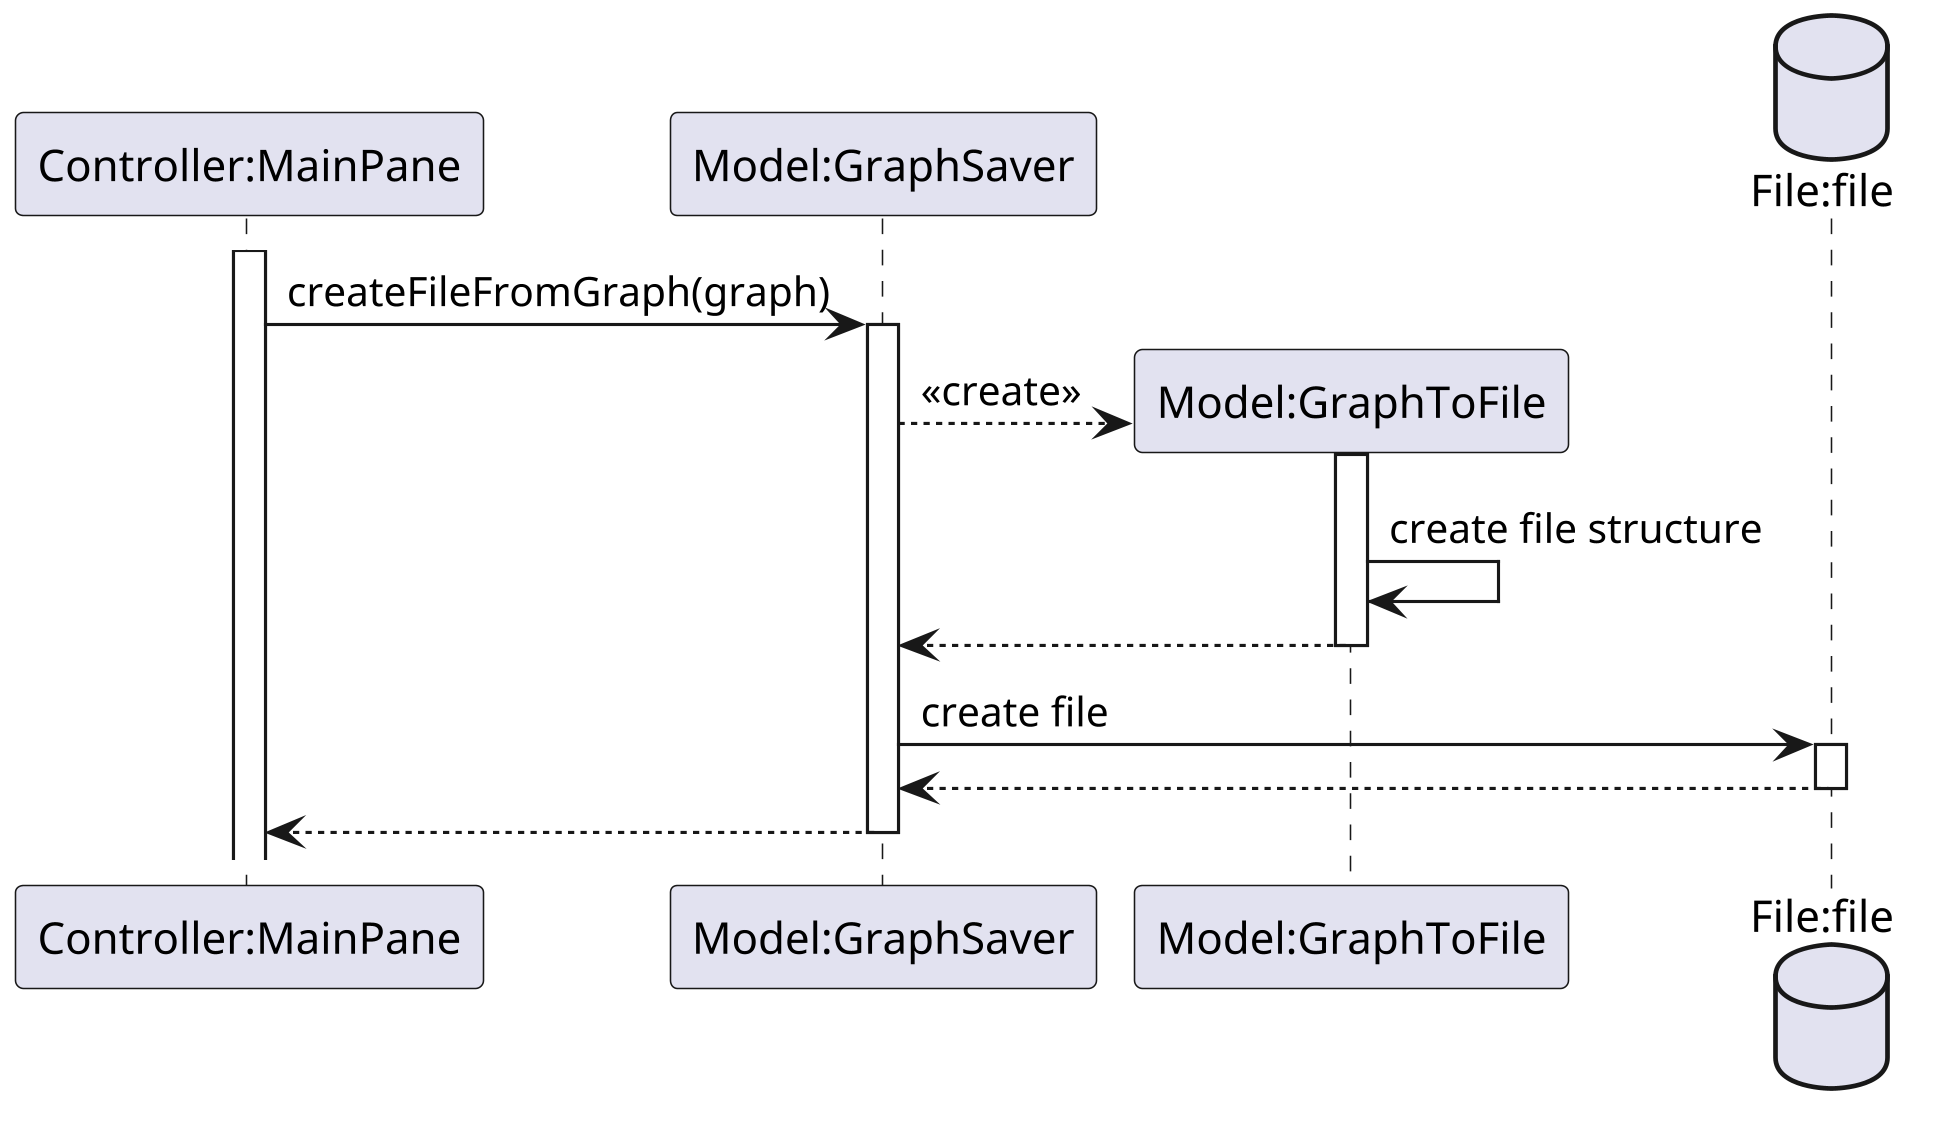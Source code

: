 @startuml
skinparam dpi 300
participant "Controller:MainPane" as MainPane 
participant "Model:GraphSaver" as GraphSaver
activate MainPane
MainPane -> GraphSaver :createFileFromGraph(graph)
activate GraphSaver
GraphSaver --> "Model:GraphToFile" as GraphToFile ** : <<create>>
database "File:file" as file
activate GraphToFile
GraphToFile -> GraphToFile : create file structure
GraphToFile --> GraphSaver
deactivate GraphToFile
GraphSaver -> file : create file
activate file
file --> GraphSaver
deactivate file
deactivate GraphToFile
GraphSaver --> MainPane
deactivate GraphSaver
@enduml
